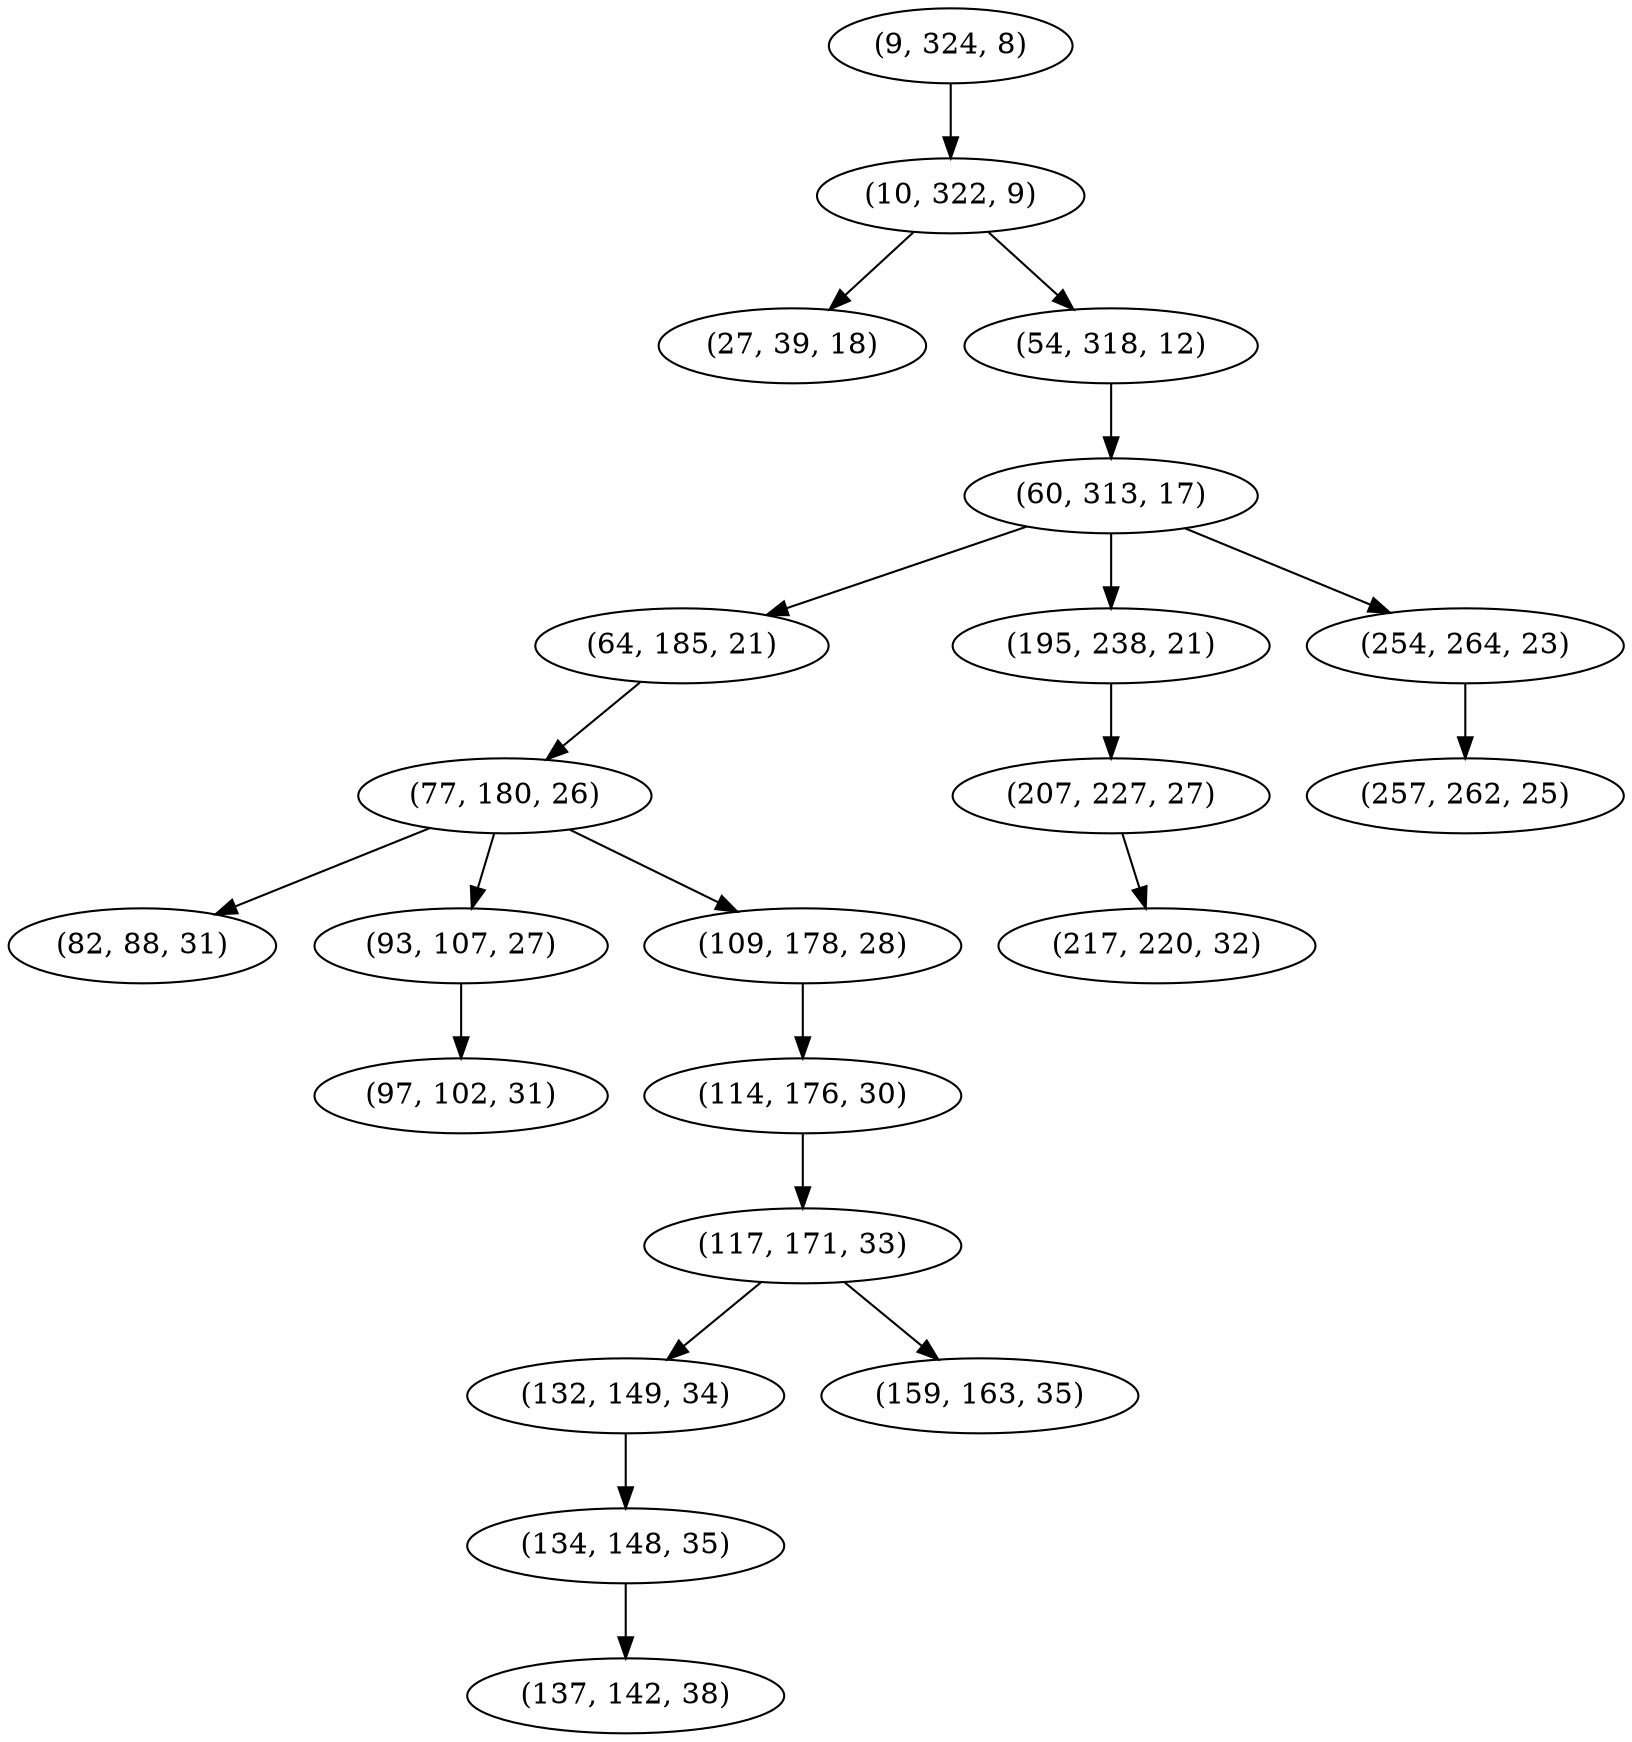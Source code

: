 digraph tree {
    "(9, 324, 8)";
    "(10, 322, 9)";
    "(27, 39, 18)";
    "(54, 318, 12)";
    "(60, 313, 17)";
    "(64, 185, 21)";
    "(77, 180, 26)";
    "(82, 88, 31)";
    "(93, 107, 27)";
    "(97, 102, 31)";
    "(109, 178, 28)";
    "(114, 176, 30)";
    "(117, 171, 33)";
    "(132, 149, 34)";
    "(134, 148, 35)";
    "(137, 142, 38)";
    "(159, 163, 35)";
    "(195, 238, 21)";
    "(207, 227, 27)";
    "(217, 220, 32)";
    "(254, 264, 23)";
    "(257, 262, 25)";
    "(9, 324, 8)" -> "(10, 322, 9)";
    "(10, 322, 9)" -> "(27, 39, 18)";
    "(10, 322, 9)" -> "(54, 318, 12)";
    "(54, 318, 12)" -> "(60, 313, 17)";
    "(60, 313, 17)" -> "(64, 185, 21)";
    "(60, 313, 17)" -> "(195, 238, 21)";
    "(60, 313, 17)" -> "(254, 264, 23)";
    "(64, 185, 21)" -> "(77, 180, 26)";
    "(77, 180, 26)" -> "(82, 88, 31)";
    "(77, 180, 26)" -> "(93, 107, 27)";
    "(77, 180, 26)" -> "(109, 178, 28)";
    "(93, 107, 27)" -> "(97, 102, 31)";
    "(109, 178, 28)" -> "(114, 176, 30)";
    "(114, 176, 30)" -> "(117, 171, 33)";
    "(117, 171, 33)" -> "(132, 149, 34)";
    "(117, 171, 33)" -> "(159, 163, 35)";
    "(132, 149, 34)" -> "(134, 148, 35)";
    "(134, 148, 35)" -> "(137, 142, 38)";
    "(195, 238, 21)" -> "(207, 227, 27)";
    "(207, 227, 27)" -> "(217, 220, 32)";
    "(254, 264, 23)" -> "(257, 262, 25)";
}
